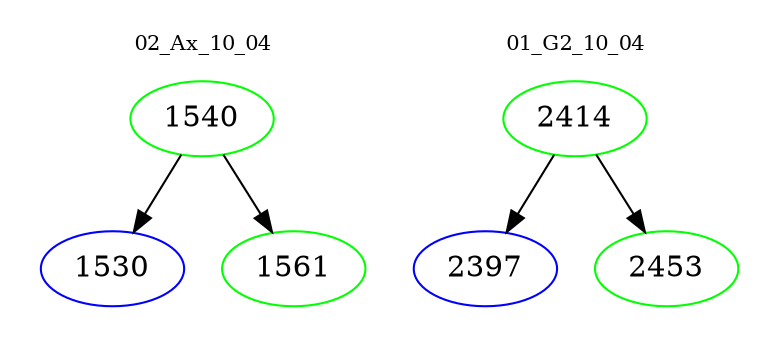 digraph{
subgraph cluster_0 {
color = white
label = "02_Ax_10_04";
fontsize=10;
T0_1540 [label="1540", color="green"]
T0_1540 -> T0_1530 [color="black"]
T0_1530 [label="1530", color="blue"]
T0_1540 -> T0_1561 [color="black"]
T0_1561 [label="1561", color="green"]
}
subgraph cluster_1 {
color = white
label = "01_G2_10_04";
fontsize=10;
T1_2414 [label="2414", color="green"]
T1_2414 -> T1_2397 [color="black"]
T1_2397 [label="2397", color="blue"]
T1_2414 -> T1_2453 [color="black"]
T1_2453 [label="2453", color="green"]
}
}
